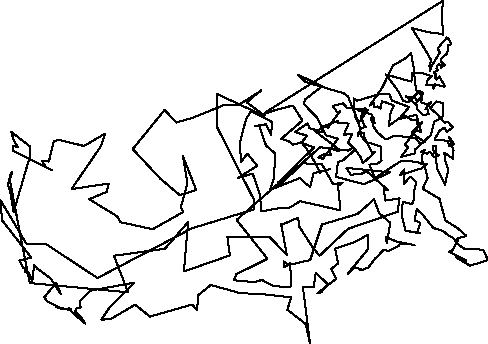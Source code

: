 unitsize(0.001cm);
draw((7810,6053)--(7798,5709));
draw((7798,5709)--(7821,5457));
draw((7821,5457)--(7744,5476));
draw((7744,5476)--(7547,5503));
draw((7547,5503)--(7324,5560));
draw((7324,5560)--(7264,5575));
draw((7264,5575)--(7503,5191));
draw((7503,5191)--(7606,5009));
draw((7606,5009)--(7576,4915));
draw((7576,4915)--(7583,4813));
draw((7583,4813)--(7622,4917));
draw((7622,4917)--(7759,5143));
draw((7759,5143)--(7724,5210));
draw((7724,5210)--(7802,5317));
draw((7802,5317)--(7848,5358));
draw((7848,5358)--(7874,5405));
draw((7874,5405)--(7883,5408));
draw((7883,5408)--(7927,5365));
draw((7927,5365)--(7962,5287));
draw((7962,5287)--(7913,5280));
draw((7913,5280)--(7890,5130));
draw((7890,5130)--(7790,5038));
draw((7790,5038)--(7772,4989));
draw((7772,4989)--(7846,4923));
draw((7846,4923)--(7777,4869));
draw((7777,4869)--(7783,4912));
draw((7783,4912)--(7744,4933));
draw((7744,4933)--(7716,4909));
draw((7716,4909)--(7700,4854));
draw((7700,4854)--(7726,4833));
draw((7726,4833)--(7702,4815));
draw((7702,4815)--(7654,4795));
draw((7654,4795)--(7698,4745));
draw((7698,4745)--(7673,4718));
draw((7673,4718)--(7692,4666));
draw((7692,4666)--(7752,4721));
draw((7752,4721)--(7848,4546));
draw((7848,4546)--(7832,4542));
draw((7832,4542)--(7674,4579));
draw((7674,4579)--(7679,4581));
draw((7679,4581)--(7647,4504));
draw((7647,4504)--(7631,4573));
draw((7631,4573)--(7520,4572));
draw((7520,4572)--(7547,4664));
draw((7547,4664)--(7617,4724));
draw((7617,4724)--(7570,4741));
draw((7570,4741)--(7417,4788));
draw((7417,4788)--(7267,4779));
draw((7267,4779)--(7259,4630));
draw((7259,4630)--(6806,4755));
draw((6806,4755)--(7037,4446));
draw((7037,4446)--(7111,4288));
draw((7111,4288)--(7207,4270));
draw((7207,4270)--(7364,4427));
draw((7364,4427)--(7399,4467));
draw((7399,4467)--(7458,4428));
draw((7458,4428)--(7432,4265));
draw((7432,4265)--(7534,4227));
draw((7534,4227)--(7549,4208));
draw((7549,4208)--(7601,4171));
draw((7601,4171)--(7698,4279));
draw((7698,4279)--(7817,4252));
draw((7817,4252)--(7805,3991));
draw((7805,3991)--(7660,3924));
draw((7660,3924)--(7603,3690));
draw((7603,3690)--(7321,3429));
draw((7321,3429)--(7316,3360));
draw((7316,3360)--(7076,3302));
draw((7076,3302)--(7199,3469));
draw((7199,3469)--(7141,3514));
draw((7141,3514)--(7342,3775));
draw((7342,3775)--(7429,3737));
draw((7429,3737)--(7423,3776));
draw((7423,3776)--(7344,4046));
draw((7344,4046)--(7037,3965));
draw((7037,3965)--(7216,4180));
draw((7216,4180)--(7128,4215));
draw((7128,4215)--(6911,4296));
draw((6911,4296)--(6868,4418));
draw((6868,4418)--(6670,4401));
draw((6670,4401)--(6304,4294));
draw((6304,4294)--(6237,4332));
draw((6237,4332)--(6241,4268));
draw((6241,4268)--(6259,4030));
draw((6259,4030)--(6340,3870));
draw((6340,3870)--(6139,4369));
draw((6139,4369)--(6058,4426));
draw((6058,4426)--(5387,4623));
draw((5387,4623)--(5259,4751));
draw((5259,4751)--(5685,4546));
draw((5685,4546)--(5385,4318));
draw((5385,4318)--(5356,4241));
draw((5356,4241)--(5543,4042));
draw((5543,4042)--(5597,3993));
draw((5597,3993)--(5751,3681));
draw((5751,3681)--(5965,3624));
draw((5965,3624)--(5697,3269));
draw((5697,3269)--(5619,3291));
draw((5619,3291)--(5719,3352));
draw((5719,3352)--(5841,3328));
draw((5841,3328)--(5796,3459));
draw((5796,3459)--(5987,3402));
draw((5987,3402)--(5887,3508));
draw((5887,3508)--(5541,3769));
draw((5541,3769)--(5678,3742));
draw((5678,3742)--(5706,3844));
draw((5706,3844)--(5964,3935));
draw((5964,3935)--(5926,3912));
draw((5926,3912)--(6150,3888));
draw((6150,3888)--(6120,3821));
draw((6120,3821)--(6069,3695));
draw((6069,3695)--(6207,3700));
draw((6207,3700)--(6140,3558));
draw((6140,3558)--(6265,3426));
draw((6265,3426)--(6050,3242));
draw((6050,3242)--(5960,3207));
draw((5960,3207)--(5930,2948));
draw((5930,2948)--(6422,2820));
draw((6422,2820)--(6881,3029));
draw((6881,3029)--(6204,3099));
draw((6204,3099)--(6113,3101));
draw((6113,3101)--(6190,2985));
draw((6190,2985)--(6387,3008));
draw((6387,3008)--(6468,3050));
draw((6468,3050)--(6848,2712));
draw((6848,2712)--(6766,2732));
draw((6766,2732)--(6800,2532));
draw((6800,2532)--(7049,2570));
draw((7049,2570)--(7015,2333));
draw((7015,2333)--(6139,2032));
draw((6139,2032)--(5637,1558));
draw((5637,1558)--(5506,1719));
draw((5506,1719)--(5277,2078));
draw((5277,2078)--(5260,2230));
draw((5260,2230)--(4996,2115));
draw((4996,2115)--(4959,2123));
draw((4959,2123)--(5060,1577));
draw((5060,1577)--(4759,1883));
draw((4759,1883)--(4012,1886));
draw((4012,1886)--(4056,1564));
draw((4056,1564)--(3245,1281));
draw((3245,1281)--(3319,2151));
draw((3319,2151)--(2908,1681));
draw((2908,1681)--(2011,1558));
draw((2011,1558)--(2260,913));
draw((2260,913)--(527,1077));
draw((527,1077)--(354,1950));
draw((354,1950)--(174,2901));
draw((174,2901)--(218,3031));
draw((218,3031)--(197,3021));
draw((197,3021)--(141,2814));
draw((141,2814)--(178,2702));
draw((178,2702)--(240,2327));
draw((240,2327)--(525,3297));
draw((525,3297)--(536,3481));
draw((536,3481)--(199,3743));
draw((199,3743)--(250,3578));
draw((250,3578)--(317,3476));
draw((317,3476)--(236,3494));
draw((236,3494)--(226,3415));
draw((226,3415)--(920,3065));
draw((920,3065)--(806,3123));
draw((806,3123)--(741,3235));
draw((741,3235)--(863,3219));
draw((863,3219)--(952,3583));
draw((952,3583)--(1047,3602));
draw((1047,3602)--(1482,3494));
draw((1482,3494)--(1851,3710));
draw((1851,3710)--(1784,3494));
draw((1784,3494)--(1263,2734));
draw((1263,2734)--(1918,2832));
draw((1918,2832)--(1882,2684));
draw((1882,2684)--(1575,2555));
draw((1575,2555)--(2067,2254));
draw((2067,2254)--(2126,2150));
draw((2126,2150)--(2694,2026));
draw((2694,2026)--(3233,2329));
draw((3233,2329)--(3189,2411));
draw((3189,2411)--(3307,2833));
draw((3307,2833)--(3229,3312));
draw((3229,3312)--(3461,2718));
draw((3461,2718)--(3174,2627));
draw((3174,2627)--(2835,2912));
draw((2835,2912)--(2342,3439));
draw((2342,3439)--(2906,4131));
draw((2906,4131)--(3108,3908));
draw((3108,3908)--(3396,3990));
draw((3396,3990)--(3950,4215));
draw((3950,4215)--(4217,4224));
draw((4217,4224)--(4606,4468));
draw((4606,4468)--(4602,4478));
draw((4602,4478)--(4354,4262));
draw((4354,4262)--(4634,4054));
draw((4634,4054)--(4871,4132));
draw((4871,4132)--(5168,4208));
draw((5168,4208)--(5336,3943));
draw((5336,3943)--(4965,3622));
draw((4965,3622)--(5111,3569));
draw((5111,3569)--(5160,3517));
draw((5160,3517)--(5315,3557));
draw((5315,3557)--(5400,3461));
draw((5400,3461)--(5539,3235));
draw((5539,3235)--(5650,3023));
draw((5650,3023)--(5677,3049));
draw((5677,3049)--(5821,3086));
draw((5821,3086)--(5531,3011));
draw((5531,3011)--(5470,2774));
draw((5470,2774)--(5350,2867));
draw((5350,2867)--(5291,2929));
draw((5291,2929)--(4763,2720));
draw((4763,2720)--(4831,2917));
draw((4831,2917)--(4857,3359));
draw((4857,3359)--(4694,3502));
draw((4694,3502)--(4574,3843));
draw((4574,3843)--(4496,3844));
draw((4496,3844)--(4694,3877));
draw((4694,3877)--(4780,3694));
draw((4780,3694)--(4806,3914));
draw((4806,3914)--(4427,4109));
draw((4427,4109)--(4342,3966));
draw((4342,3966)--(4293,3788));
draw((4293,3788)--(4232,3551));
draw((4232,3551)--(4252,3206));
draw((4252,3206)--(4364,3362));
draw((4364,3362)--(4537,3143));
draw((4537,3143)--(4196,2929));
draw((4196,2929)--(4458,3007));
draw((4458,3007)--(4584,2643));
draw((4584,2643)--(4612,2341));
draw((4612,2341)--(4973,2406));
draw((4973,2406)--(5117,2409));
draw((5117,2409)--(5296,2520));
draw((5296,2520)--(6007,2359));
draw((6007,2359)--(5963,2789));
draw((5963,2789)--(6044,2848));
draw((6044,2848)--(5881,2817));
draw((5881,2817)--(5679,3171));
draw((5679,3171)--(5342,3188));
draw((5342,3188)--(4929,2803));
draw((4929,2803)--(4898,2840));
draw((4898,2840)--(5540,3468));
draw((5540,3468)--(5316,3554));
draw((5316,3554)--(5417,3673));
draw((5417,3673)--(5207,3742));
draw((5207,3742)--(5427,3894));
draw((5427,3894)--(5457,3808));
draw((5457,3808)--(5621,3768));
draw((5621,3768)--(5671,3807));
draw((5671,3807)--(5720,3823));
draw((5720,3823)--(5803,3824));
draw((5803,3824)--(5778,3813));
draw((5778,3813)--(6008,4117));
draw((6008,4117)--(5955,4081));
draw((5955,4081)--(5871,4202));
draw((5871,4202)--(6051,4246));
draw((6051,4246)--(6123,4167));
draw((6123,4167)--(6488,4128));
draw((6488,4128)--(6333,3909));
draw((6333,3909)--(6365,3679));
draw((6365,3679)--(6453,3567));
draw((6453,3567)--(6713,3488));
draw((6713,3488)--(6731,3234));
draw((6731,3234)--(6656,3181));
draw((6656,3181)--(6518,3165));
draw((6518,3165)--(6617,2928));
draw((6617,2928)--(7082,3235));
draw((7082,3235)--(7299,3219));
draw((7299,3219)--(7532,3175));
draw((7532,3175)--(7440,3100));
draw((7440,3100)--(7055,2981));
draw((7055,2981)--(7131,3081));
draw((7131,3081)--(7125,2823));
draw((7125,2823)--(7238,2957));
draw((7238,2957)--(7346,2858));
draw((7346,2858)--(7309,2717));
draw((7309,2717)--(7304,2550));
draw((7304,2550)--(7267,2466));
draw((7267,2466)--(7104,2510));
draw((7104,2510)--(7087,2274));
draw((7087,2274)--(7152,2000));
draw((7152,2000)--(7416,1953));
draw((7416,1953)--(7352,1952));
draw((7352,1952)--(7418,2139));
draw((7418,2139)--(7315,2181));
draw((7315,2181)--(7351,2376));
draw((7351,2376)--(7448,2291));
draw((7448,2291)--(7643,2048));
draw((7643,2048)--(7822,1992));
draw((7822,1992)--(7905,1921));
draw((7905,1921)--(7989,1876));
draw((7989,1876)--(8098,1746));
draw((8098,1746)--(8184,1685));
draw((8184,1685)--(8525,1664));
draw((8525,1664)--(8594,1510));
draw((8594,1510)--(8605,1479));
draw((8605,1479)--(8292,1383));
draw((8292,1383)--(8038,1535));
draw((8038,1535)--(8228,1471));
draw((8228,1471)--(7973,1606));
draw((7973,1606)--(7926,1627));
draw((7926,1627)--(7985,1657));
draw((7985,1657)--(8080,1835));
draw((8080,1835)--(8063,1860));
draw((8063,1860)--(8101,1876));
draw((8101,1876)--(8229,1905));
draw((8229,1905)--(8080,2039));
draw((8080,2039)--(7856,2181));
draw((7856,2181)--(7753,2564));
draw((7753,2564)--(7458,2741));
draw((7458,2741)--(7543,2929));
draw((7543,2929)--(7503,3086));
draw((7503,3086)--(7453,3229));
draw((7453,3229)--(7434,3173));
draw((7434,3173)--(7452,3339));
draw((7452,3339)--(7494,3430));
draw((7494,3430)--(7422,3390));
draw((7422,3390)--(7475,3388));
draw((7475,3388)--(7533,3358));
draw((7533,3358)--(7582,3396));
draw((7582,3396)--(7657,3301));
draw((7657,3301)--(7747,3329));
draw((7747,3329)--(7654,3377));
draw((7654,3377)--(7633,3499));
draw((7633,3499)--(7696,3486));
draw((7696,3486)--(7695,3220));
draw((7695,3220)--(7715,3086));
draw((7715,3086)--(7851,2809));
draw((7851,2809)--(7909,3080));
draw((7909,3080)--(7861,3216));
draw((7861,3216)--(7838,3375));
draw((7838,3375)--(7989,3271));
draw((7989,3271)--(8001,3418));
draw((8001,3418)--(7922,3655));
draw((7922,3655)--(8013,3523));
draw((8013,3523)--(7919,3496));
draw((7919,3496)--(7906,3580));
draw((7906,3580)--(7803,3598));
draw((7803,3598)--(7667,3608));
draw((7667,3608)--(7750,3760));
draw((7750,3760)--(7841,3818));
draw((7841,3818)--(7879,3743));
draw((7879,3743)--(7988,3820));
draw((7988,3820)--(7909,3912));
draw((7909,3912)--(7872,3922));
draw((7872,3922)--(7844,3902));
draw((7844,3902)--(7705,4065));
draw((7705,4065)--(7604,4146));
draw((7604,4146)--(7554,4236));
draw((7554,4236)--(7613,4275));
draw((7613,4275)--(7542,4198));
draw((7542,4198)--(7506,4138));
draw((7506,4138)--(7541,4141));
draw((7541,4141)--(7562,4058));
draw((7562,4058)--(7466,4037));
draw((7466,4037)--(7355,4151));
draw((7355,4151)--(7349,4219));
draw((7349,4219)--(7160,4370));
draw((7160,4370)--(7333,4335));
draw((7333,4335)--(7360,4275));
draw((7360,4275)--(7443,4375));
draw((7443,4375)--(7338,4481));
draw((7338,4481)--(7295,4887));
draw((7295,4887)--(7254,5129));
draw((7254,5129)--(7142,5032));
draw((7142,5032)--(6937,4917));
draw((6937,4917)--(6735,4509));
draw((6735,4509)--(6524,4207));
draw((6524,4207)--(6589,4256));
draw((6589,4256)--(6607,4173));
draw((6607,4173)--(6660,4193));
draw((6660,4193)--(6713,4154));
draw((6713,4154)--(6740,4282));
draw((6740,4282)--(6779,4273));
draw((6779,4273)--(6947,4209));
draw((6947,4209)--(6891,4075));
draw((6891,4075)--(6862,3892));
draw((6862,3892)--(6864,3854));
draw((6864,3854)--(7124,4039));
draw((7124,4039)--(7271,3948));
draw((7271,3948)--(7345,3951));
draw((7345,3951)--(7388,3879));
draw((7388,3879)--(7351,3877));
draw((7351,3877)--(7449,3911));
draw((7449,3911)--(7262,3725));
draw((7262,3725)--(7492,3560));
draw((7492,3560)--(7408,3534));
draw((7408,3534)--(7370,3588));
draw((7370,3588)--(7331,3634));
draw((7331,3634)--(6958,3678));
draw((6958,3678)--(6833,3618));
draw((6833,3618)--(6798,3610));
draw((6798,3610)--(6652,3742));
draw((6652,3742)--(6577,3858));
draw((6577,3858)--(6603,3982));
draw((6603,3982)--(6537,3982));
draw((6537,3982)--(6567,3922));
draw((6567,3922)--(6621,3891));
draw((6621,3891)--(6602,3920));
draw((6602,3920)--(6557,4047));
draw((6557,4047)--(6312,4126));
draw((6312,4126)--(6450,4160));
draw((6450,4160)--(6366,4002));
draw((6366,4002)--(6425,3867));
draw((6425,3867)--(6454,3821));
draw((6454,3821)--(6376,3819));
draw((6376,3819)--(6317,3673));
draw((6317,3673)--(6327,3745));
draw((6327,3745)--(6427,3717));
draw((6427,3717)--(6426,3656));
draw((6426,3656)--(6570,3371));
draw((6570,3371)--(6623,3389));
draw((6623,3389)--(6402,3190));
draw((6402,3190)--(6360,3301));
draw((6360,3301)--(6235,3471));
draw((6235,3471)--(6148,3413));
draw((6148,3413)--(5649,3472));
draw((5649,3472)--(4174,2190));
draw((4174,2190)--(4719,1504));
draw((4719,1504)--(4170,1232));
draw((4170,1232)--(4125,1125));
draw((4125,1125)--(4500,1093));
draw((4500,1093)--(4619,1132));
draw((4619,1132)--(4805,1033));
draw((4805,1033)--(5069,998));
draw((5069,998)--(5140,1018));
draw((5140,1018)--(5139,1124));
draw((5139,1124)--(5114,1430));
draw((5114,1430)--(5098,1394));
draw((5098,1394)--(5005,1458));
draw((5005,1458)--(5010,1351));
draw((5010,1351)--(5068,1390));
draw((5068,1390)--(5472,1482));
draw((5472,1482)--(5681,2109));
draw((5681,2109)--(6307,2295));
draw((6307,2295)--(6547,2506));
draw((6547,2506)--(6597,2563));
draw((6597,2563)--(6686,2312));
draw((6686,2312)--(6885,2138));
draw((6885,2138)--(6826,1774));
draw((6826,1774)--(6803,1886));
draw((6803,1886)--(7004,1805));
draw((7004,1805)--(7240,1762));
draw((7240,1762)--(7314,1739));
draw((7314,1739)--(7218,1773));
draw((7218,1773)--(7046,1757));
draw((7046,1757)--(7035,1733));
draw((7035,1733)--(6932,1683));
draw((6932,1683)--(6854,1640));
draw((6854,1640)--(6765,1663));
draw((6765,1663)--(6651,1534));
draw((6651,1534)--(6621,1513));
draw((6621,1513)--(6494,1347));
draw((6494,1347)--(6359,1298));
draw((6359,1298)--(6379,1302));
draw((6379,1302)--(6378,1314));
draw((6378,1314)--(6258,1354));
draw((6258,1354)--(6136,1243));
draw((6136,1243)--(6496,1678));
draw((6496,1678)--(6493,1931));
draw((6493,1931)--(6252,1795));
draw((6252,1795)--(5914,1682));
draw((5914,1682)--(5964,1421));
draw((5964,1421)--(5840,1325));
draw((5840,1325)--(5930,1151));
draw((5930,1151)--(5596,892));
draw((5596,892)--(5666,914));
draw((5666,914)--(5788,1053));
draw((5788,1053)--(5571,1255));
draw((5571,1255)--(5532,998));
draw((5532,998)--(5344,1003));
draw((5344,1003)--(5469,10));
draw((5469,10)--(5393,355));
draw((5393,355)--(5070,605));
draw((5070,605)--(5136,825));
draw((5136,825)--(4569,886));
draw((4569,886)--(4244,896));
draw((4244,896)--(3719,1043));
draw((3719,1043)--(3499,863));
draw((3499,863)--(3477,599));
draw((3477,599)--(3390,698));
draw((3390,698)--(2647,485));
draw((2647,485)--(2384,695));
draw((2384,695)--(1961,445));
draw((1961,445)--(1790,429));
draw((1790,429)--(1926,636));
draw((1926,636)--(2372,1084));
draw((2372,1084)--(1595,942));
draw((1595,942)--(1406,750));
draw((1406,750)--(1422,658));
draw((1422,658)--(1415,628));
draw((1415,628)--(1361,637));
draw((1361,637)--(1322,580));
draw((1322,580)--(1443,459));
draw((1443,459)--(1503,362));
draw((1503,362)--(1276,559));
draw((1276,559)--(1253,580));
draw((1253,580)--(1249,600));
draw((1249,600)--(1254,617));
draw((1254,617)--(1213,633));
draw((1213,633)--(1212,603));
draw((1212,603)--(982,659));
draw((982,659)--(1082,625));
draw((1082,625)--(834,757));
draw((834,757)--(783,825));
draw((783,825)--(993,1084));
draw((993,1084)--(1072,883));
draw((1072,883)--(893,1161));
draw((893,1161)--(659,1331));
draw((659,1331)--(602,1395));
draw((602,1395)--(572,1108));
draw((572,1108)--(513,1247));
draw((513,1247)--(489,1254));
draw((489,1254)--(478,1256));
draw((478,1256)--(450,1274));
draw((450,1274)--(437,1344));
draw((437,1344)--(413,1338));
draw((413,1338)--(345,1476));
draw((345,1476)--(552,1526));
draw((552,1526)--(36,2185));
draw((36,2185)--(10,2537));
draw((10,2537)--(464,1773));
draw((464,1773)--(809,1766));
draw((809,1766)--(1721,1165));
draw((1721,1165)--(3390,2043));
draw((3390,2043)--(4488,2378));
draw((4488,2378)--(4476,2555));
draw((4476,2555)--(3824,3838));
draw((3824,3838)--(3832,4410));
draw((3832,4410)--(4607,4049));
draw((4607,4049)--(4655,3992));
draw((4655,3992)--(4679,4084));
draw((4679,4084)--(7810,6053));
